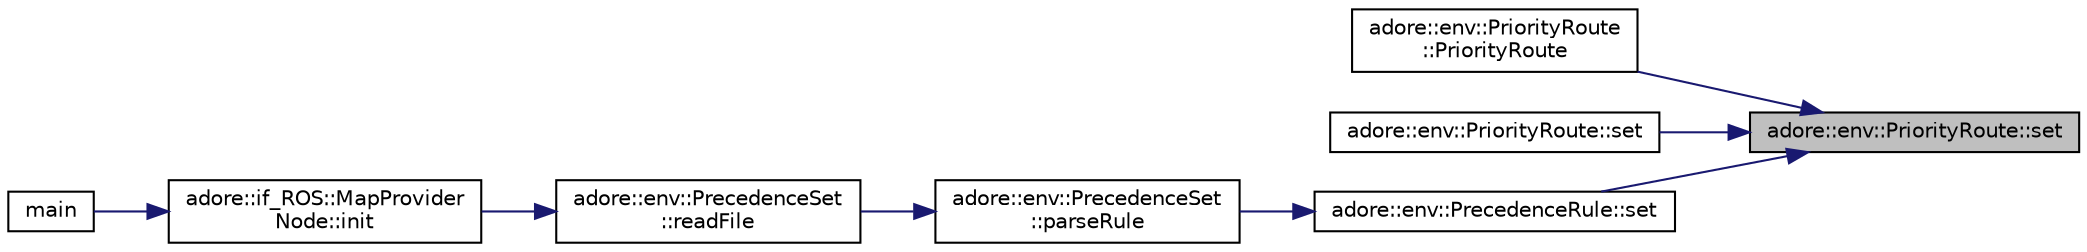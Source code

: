 digraph "adore::env::PriorityRoute::set"
{
 // LATEX_PDF_SIZE
  edge [fontname="Helvetica",fontsize="10",labelfontname="Helvetica",labelfontsize="10"];
  node [fontname="Helvetica",fontsize="10",shape=record];
  rankdir="RL";
  Node1 [label="adore::env::PriorityRoute::set",height=0.2,width=0.4,color="black", fillcolor="grey75", style="filled", fontcolor="black",tooltip="set the two coordinates"];
  Node1 -> Node2 [dir="back",color="midnightblue",fontsize="10",style="solid",fontname="Helvetica"];
  Node2 [label="adore::env::PriorityRoute\l::PriorityRoute",height=0.2,width=0.4,color="black", fillcolor="white", style="filled",URL="$structadore_1_1env_1_1PriorityRoute.html#ad14a221ca42ee143e9c335ccbfc39a32",tooltip="empty constructor sets coordinates to 0.0^3"];
  Node1 -> Node3 [dir="back",color="midnightblue",fontsize="10",style="solid",fontname="Helvetica"];
  Node3 [label="adore::env::PriorityRoute::set",height=0.2,width=0.4,color="black", fillcolor="white", style="filled",URL="$structadore_1_1env_1_1PriorityRoute.html#ac50326dcd047e16678d887a77e07bed2",tooltip="reads PriorityRoute's two coordinates from a string exemplary valid string \"0.0,3...."];
  Node1 -> Node4 [dir="back",color="midnightblue",fontsize="10",style="solid",fontname="Helvetica"];
  Node4 [label="adore::env::PrecedenceRule::set",height=0.2,width=0.4,color="black", fillcolor="white", style="filled",URL="$structadore_1_1env_1_1PrecedenceRule.html#a87b26793815d7b0a59286aa1b1ddae52",tooltip="reads PrecedenceRule's two PriorityRoutes from the input string exemplary valid string \"0...."];
  Node4 -> Node5 [dir="back",color="midnightblue",fontsize="10",style="solid",fontname="Helvetica"];
  Node5 [label="adore::env::PrecedenceSet\l::parseRule",height=0.2,width=0.4,color="black", fillcolor="white", style="filled",URL="$classadore_1_1env_1_1PrecedenceSet.html#af4cedb571783adb978ab72b1a171a3e4",tooltip="creates a precedence rule from string and adds it to container."];
  Node5 -> Node6 [dir="back",color="midnightblue",fontsize="10",style="solid",fontname="Helvetica"];
  Node6 [label="adore::env::PrecedenceSet\l::readFile",height=0.2,width=0.4,color="black", fillcolor="white", style="filled",URL="$classadore_1_1env_1_1PrecedenceSet.html#aeb44ced0b7e509d4334c2e8c7b22d898",tooltip="reads a set of precedence rules from a file"];
  Node6 -> Node7 [dir="back",color="midnightblue",fontsize="10",style="solid",fontname="Helvetica"];
  Node7 [label="adore::if_ROS::MapProvider\lNode::init",height=0.2,width=0.4,color="black", fillcolor="white", style="filled",URL="$classadore_1_1if__ROS_1_1MapProviderNode.html#a2dd3f906b4d4fe4ac67e415a6812d525",tooltip=" "];
  Node7 -> Node8 [dir="back",color="midnightblue",fontsize="10",style="solid",fontname="Helvetica"];
  Node8 [label="main",height=0.2,width=0.4,color="black", fillcolor="white", style="filled",URL="$adore__mapprovider__node_8cpp.html#a3c04138a5bfe5d72780bb7e82a18e627",tooltip=" "];
}
